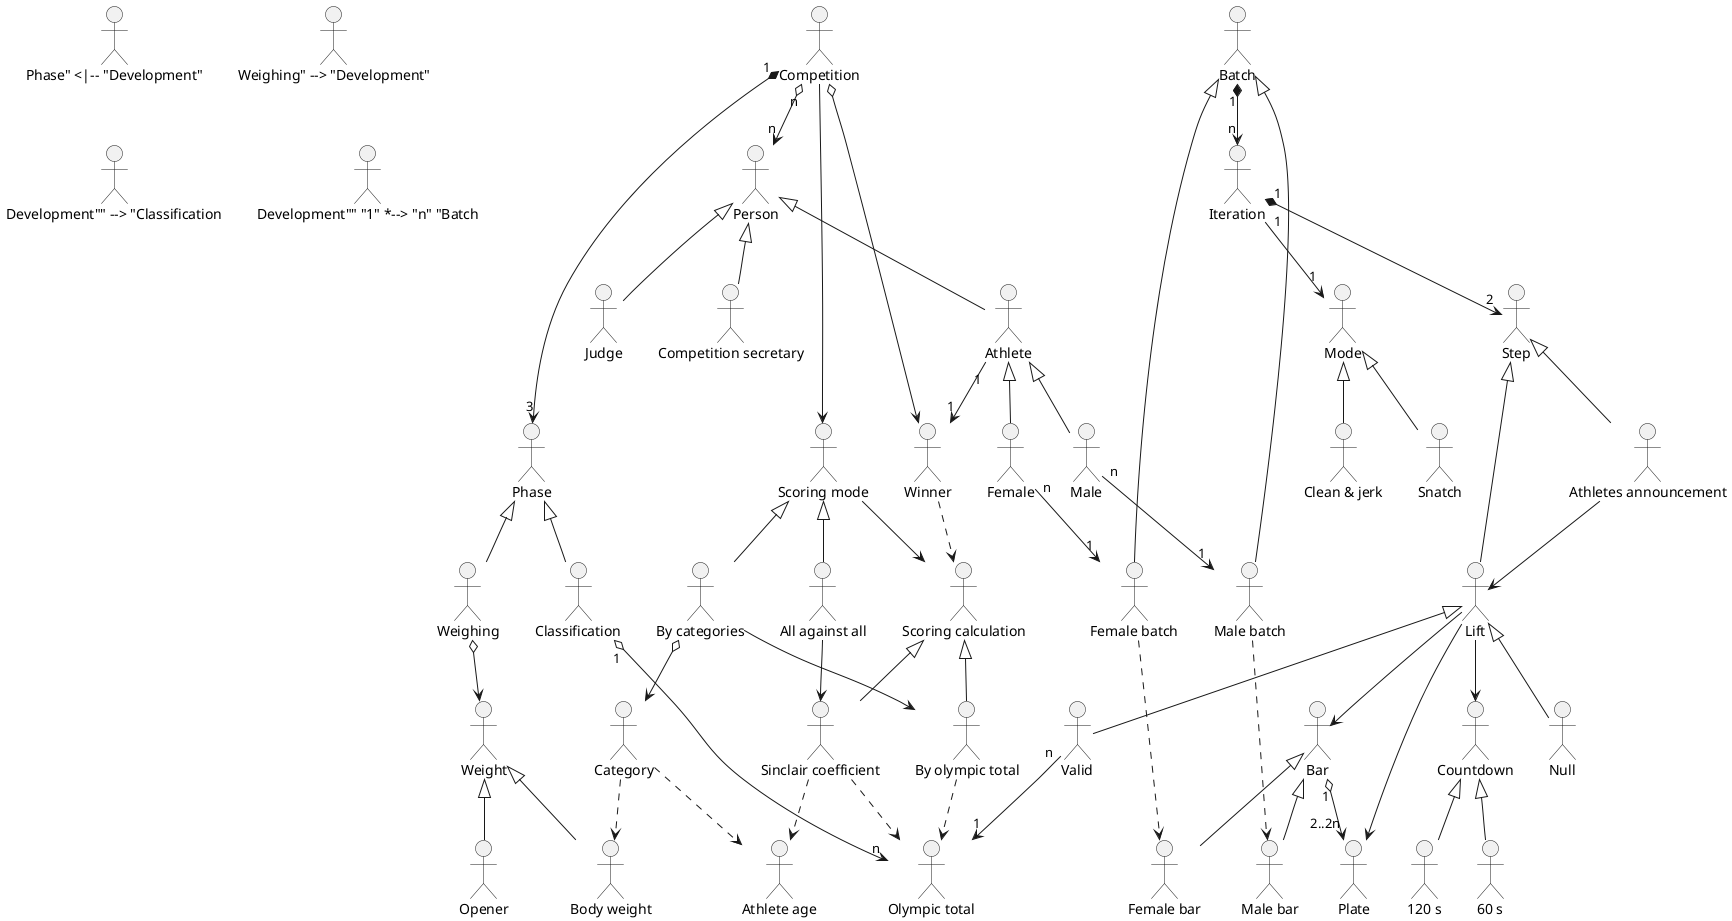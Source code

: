 @startuml
"Competition" "1" *--> "3" "Phase"
"Competition" "n" o--> "n" "Person"
"Person" <|-- "Athlete"
"Athlete" <|-- "Male"
"Athlete" <|-- "Female"
"Person" <|-- "Judge"
"Person" <|-- "Competition secretary"
"Phase" <|-- "Weighing"
"Phase" <|-- "Development""
"Phase" <|-- "Classification"
"Weighing" --> "Development""
"Development"" --> "Classification"
"Classification" "1" o--> "n" "Olympic total"
"Weighing" o--> "Weight"
"Weight" <|-- "Body weight"
"Weight" <|-- "Opener"
"Development"" "1" *--> "n" "Batch"
"Batch" <|-- "Male batch"
"Batch" <|-- "Female batch"
"Male" "n" --> "1" "Male batch"
"Female" "n" --> "1" "Female batch"
"Batch" "1" *--> "n" "Iteration"
"Iteration" "1" *--> "2" "Step"
"Step" <|-- "Athletes announcement"
"Step" <|-- "Lift"
"Lift" <|-- "Null"
"Lift" <|-- "Valid"
"Valid" "n" --> "1" "Olympic total"
"Lift" --> "Countdown"
"Countdown" <|-- "60 s"
"Countdown" <|-- "120 s"
"Athletes announcement" --> "Lift"
"Mode" <|-- "Snatch"
"Mode" <|-- "Clean & jerk"
"Iteration" "1" --> "1" "Mode"
"Category" ..> "Body weight"
"Category" ..> "Athlete age"
"Bar" <|-- "Male bar"
"Bar" <|-- "Female bar"
"Bar" "1" o--> "2..2n" "Plate"
"Male batch" ..> "Male bar"
"Female batch" ..> "Female bar"
"Lift" --> "Bar"
"Lift" --> "Plate"

"Competition" --> "Scoring mode"
"Scoring mode" <|-- "By categories"
"Scoring mode" <|-- "All against all"

"Scoring calculation" <|-- "By olympic total"
"Scoring calculation" <|-- "Sinclair coefficient"

"By olympic total" ..> "Olympic total"
"Sinclair coefficient" ..> "Athlete age"
"Sinclair coefficient" ..> "Olympic total"

"Scoring mode" --> "Scoring calculation"
"By categories" --> "By olympic total"
"All against all" --> "Sinclair coefficient"

"By categories" o--> "Category"

"Athlete" "1" --> "1" "Winner"
"Competition" o--> "Winner"
"Winner" ..> "Scoring calculation"
@enduml

